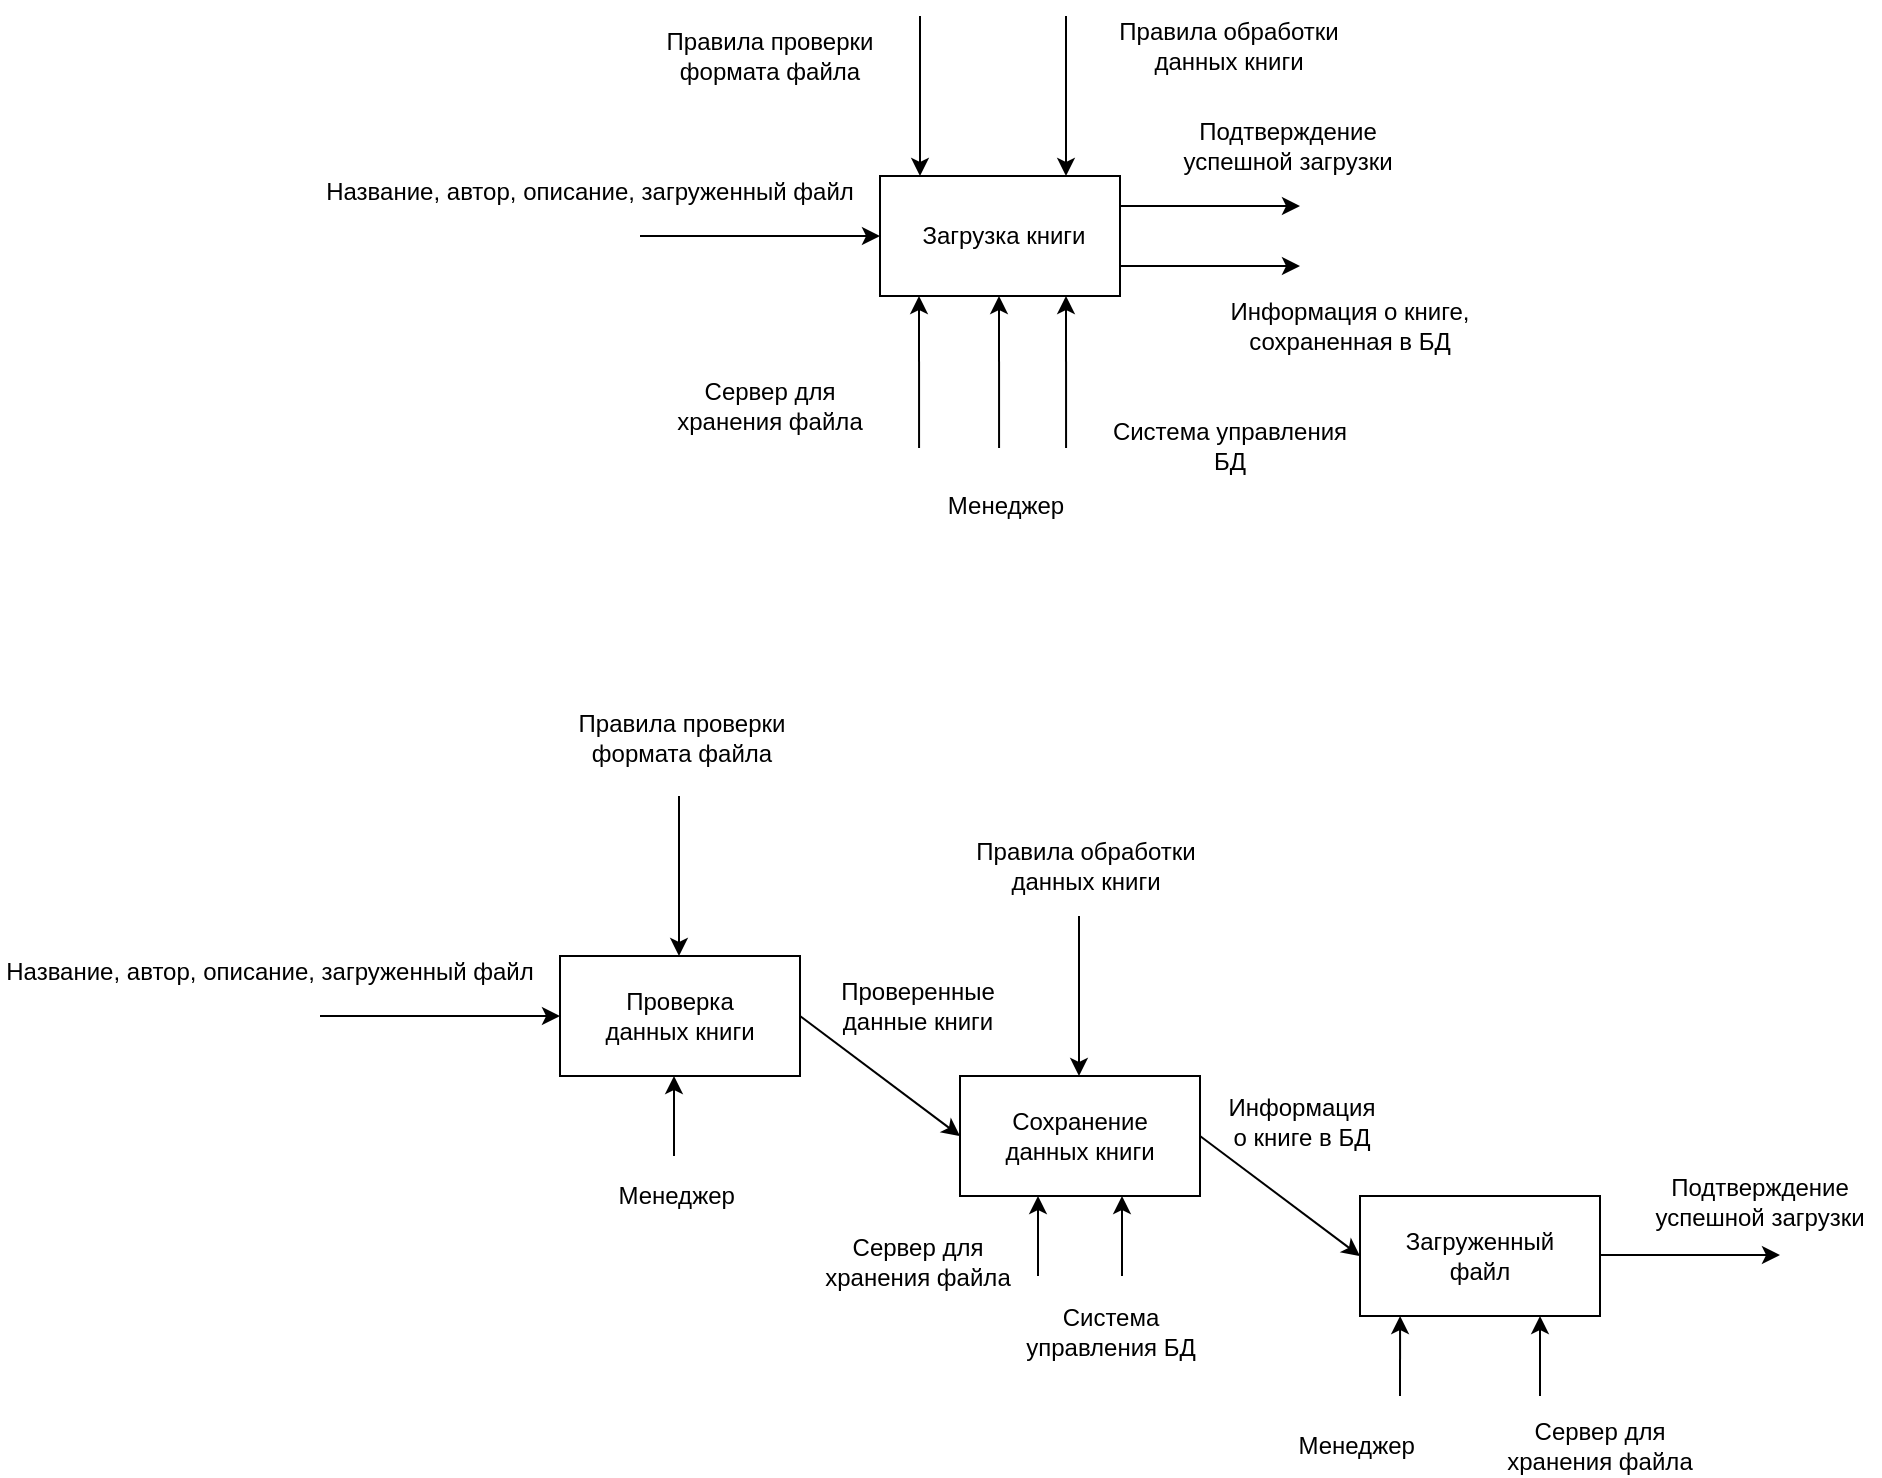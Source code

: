 <mxfile version="24.4.0" type="device">
  <diagram name="Страница — 1" id="PzksP_45azqz7sU4Hmrh">
    <mxGraphModel dx="2261" dy="772" grid="1" gridSize="10" guides="1" tooltips="1" connect="1" arrows="1" fold="1" page="1" pageScale="1" pageWidth="827" pageHeight="1169" math="0" shadow="0">
      <root>
        <mxCell id="0" />
        <mxCell id="1" parent="0" />
        <mxCell id="FOBwEwuGAt_n-QjyHjdJ-1" value="" style="rounded=0;whiteSpace=wrap;html=1;" parent="1" vertex="1">
          <mxGeometry x="320" y="290" width="120" height="60" as="geometry" />
        </mxCell>
        <mxCell id="FOBwEwuGAt_n-QjyHjdJ-3" value="Загрузка книги" style="text;html=1;strokeColor=none;fillColor=none;align=center;verticalAlign=middle;whiteSpace=wrap;rounded=0;" parent="1" vertex="1">
          <mxGeometry x="332" y="305" width="100" height="30" as="geometry" />
        </mxCell>
        <mxCell id="FOBwEwuGAt_n-QjyHjdJ-6" value="" style="endArrow=classic;html=1;rounded=0;entryX=0.5;entryY=0;entryDx=0;entryDy=0;" parent="1" edge="1">
          <mxGeometry width="50" height="50" relative="1" as="geometry">
            <mxPoint x="340" y="210" as="sourcePoint" />
            <mxPoint x="340" y="290" as="targetPoint" />
          </mxGeometry>
        </mxCell>
        <mxCell id="FOBwEwuGAt_n-QjyHjdJ-7" value="Правила проверки формата файла" style="text;html=1;strokeColor=none;fillColor=none;align=center;verticalAlign=middle;whiteSpace=wrap;rounded=0;" parent="1" vertex="1">
          <mxGeometry x="210" y="215" width="110" height="30" as="geometry" />
        </mxCell>
        <mxCell id="FOBwEwuGAt_n-QjyHjdJ-8" value="" style="endArrow=classic;html=1;rounded=0;entryX=0.558;entryY=1.067;entryDx=0;entryDy=0;entryPerimeter=0;" parent="1" edge="1">
          <mxGeometry width="50" height="50" relative="1" as="geometry">
            <mxPoint x="339.54" y="425.98" as="sourcePoint" />
            <mxPoint x="339.5" y="350" as="targetPoint" />
          </mxGeometry>
        </mxCell>
        <mxCell id="FOBwEwuGAt_n-QjyHjdJ-9" value="Сервер для хранения файла" style="text;html=1;strokeColor=none;fillColor=none;align=center;verticalAlign=middle;whiteSpace=wrap;rounded=0;fontStyle=0" parent="1" vertex="1">
          <mxGeometry x="215" y="390" width="100" height="30" as="geometry" />
        </mxCell>
        <mxCell id="FOBwEwuGAt_n-QjyHjdJ-10" value="" style="endArrow=classic;html=1;rounded=0;entryX=0.558;entryY=1.067;entryDx=0;entryDy=0;entryPerimeter=0;" parent="1" edge="1">
          <mxGeometry width="50" height="50" relative="1" as="geometry">
            <mxPoint x="413.04" y="425.98" as="sourcePoint" />
            <mxPoint x="413.0" y="350" as="targetPoint" />
          </mxGeometry>
        </mxCell>
        <mxCell id="FOBwEwuGAt_n-QjyHjdJ-11" value="Система управления БД" style="text;html=1;strokeColor=none;fillColor=none;align=center;verticalAlign=middle;whiteSpace=wrap;rounded=0;fontStyle=0" parent="1" vertex="1">
          <mxGeometry x="432" y="410" width="126" height="30" as="geometry" />
        </mxCell>
        <mxCell id="FOBwEwuGAt_n-QjyHjdJ-14" value="" style="rounded=0;whiteSpace=wrap;html=1;" parent="1" vertex="1">
          <mxGeometry x="160" y="680" width="120" height="60" as="geometry" />
        </mxCell>
        <mxCell id="FOBwEwuGAt_n-QjyHjdJ-15" value="" style="rounded=0;whiteSpace=wrap;html=1;" parent="1" vertex="1">
          <mxGeometry x="360" y="740" width="120" height="60" as="geometry" />
        </mxCell>
        <mxCell id="FOBwEwuGAt_n-QjyHjdJ-16" value="" style="rounded=0;whiteSpace=wrap;html=1;" parent="1" vertex="1">
          <mxGeometry x="560" y="800" width="120" height="60" as="geometry" />
        </mxCell>
        <mxCell id="FOBwEwuGAt_n-QjyHjdJ-19" value="Проверка данных книги" style="text;html=1;strokeColor=none;fillColor=none;align=center;verticalAlign=middle;whiteSpace=wrap;rounded=0;" parent="1" vertex="1">
          <mxGeometry x="180" y="695" width="80" height="30" as="geometry" />
        </mxCell>
        <mxCell id="FOBwEwuGAt_n-QjyHjdJ-20" value="" style="endArrow=classic;html=1;rounded=0;exitX=1;exitY=0.5;exitDx=0;exitDy=0;entryX=0;entryY=0.5;entryDx=0;entryDy=0;" parent="1" source="FOBwEwuGAt_n-QjyHjdJ-14" target="FOBwEwuGAt_n-QjyHjdJ-15" edge="1">
          <mxGeometry width="50" height="50" relative="1" as="geometry">
            <mxPoint x="300" y="740" as="sourcePoint" />
            <mxPoint x="350" y="690" as="targetPoint" />
          </mxGeometry>
        </mxCell>
        <mxCell id="FOBwEwuGAt_n-QjyHjdJ-21" value="" style="endArrow=classic;html=1;rounded=0;exitX=1;exitY=0.5;exitDx=0;exitDy=0;entryX=0;entryY=0.5;entryDx=0;entryDy=0;" parent="1" edge="1">
          <mxGeometry width="50" height="50" relative="1" as="geometry">
            <mxPoint x="480" y="770" as="sourcePoint" />
            <mxPoint x="560" y="830" as="targetPoint" />
          </mxGeometry>
        </mxCell>
        <mxCell id="FOBwEwuGAt_n-QjyHjdJ-24" value="Сохранение данных книги" style="text;html=1;strokeColor=none;fillColor=none;align=center;verticalAlign=middle;whiteSpace=wrap;rounded=0;" parent="1" vertex="1">
          <mxGeometry x="375" y="755" width="90" height="30" as="geometry" />
        </mxCell>
        <mxCell id="FOBwEwuGAt_n-QjyHjdJ-25" value="Загруженный файл" style="text;html=1;strokeColor=none;fillColor=none;align=center;verticalAlign=middle;whiteSpace=wrap;rounded=0;" parent="1" vertex="1">
          <mxGeometry x="590" y="815" width="60" height="30" as="geometry" />
        </mxCell>
        <mxCell id="FOBwEwuGAt_n-QjyHjdJ-38" value="" style="endArrow=classic;html=1;rounded=0;" parent="1" edge="1">
          <mxGeometry width="50" height="50" relative="1" as="geometry">
            <mxPoint x="200" y="320" as="sourcePoint" />
            <mxPoint x="320" y="320" as="targetPoint" />
          </mxGeometry>
        </mxCell>
        <mxCell id="FOBwEwuGAt_n-QjyHjdJ-40" value="&lt;div&gt;Название,&amp;nbsp;&lt;span style=&quot;background-color: initial;&quot;&gt;автор,&amp;nbsp;&lt;/span&gt;&lt;span style=&quot;background-color: initial;&quot;&gt;описание,&amp;nbsp;&lt;/span&gt;&lt;span style=&quot;background-color: initial;&quot;&gt;загруженный файл&lt;/span&gt;&lt;/div&gt;&lt;div&gt;&lt;br&gt;&lt;/div&gt;" style="text;html=1;strokeColor=none;fillColor=none;align=center;verticalAlign=middle;whiteSpace=wrap;rounded=0;" parent="1" vertex="1">
          <mxGeometry x="40" y="290" width="270" height="30" as="geometry" />
        </mxCell>
        <mxCell id="FOBwEwuGAt_n-QjyHjdJ-42" value="" style="endArrow=classic;html=1;rounded=0;" parent="1" edge="1">
          <mxGeometry width="50" height="50" relative="1" as="geometry">
            <mxPoint x="440" y="305" as="sourcePoint" />
            <mxPoint x="530" y="305" as="targetPoint" />
          </mxGeometry>
        </mxCell>
        <mxCell id="FOBwEwuGAt_n-QjyHjdJ-44" value="Подтверждение успешной загрузки" style="text;html=1;strokeColor=none;fillColor=none;align=center;verticalAlign=middle;whiteSpace=wrap;rounded=0;" parent="1" vertex="1">
          <mxGeometry x="469" y="260" width="110" height="30" as="geometry" />
        </mxCell>
        <mxCell id="FOBwEwuGAt_n-QjyHjdJ-55" value="" style="endArrow=classic;html=1;rounded=0;entryX=0.175;entryY=1;entryDx=0;entryDy=0;entryPerimeter=0;" parent="1" edge="1">
          <mxGeometry width="50" height="50" relative="1" as="geometry">
            <mxPoint x="399" y="840" as="sourcePoint" />
            <mxPoint x="399" y="800" as="targetPoint" />
          </mxGeometry>
        </mxCell>
        <mxCell id="FOBwEwuGAt_n-QjyHjdJ-56" value="Сервер для хранения файла" style="text;html=1;strokeColor=none;fillColor=none;align=center;verticalAlign=middle;whiteSpace=wrap;rounded=0;" parent="1" vertex="1">
          <mxGeometry x="290" y="818" width="98" height="30" as="geometry" />
        </mxCell>
        <mxCell id="FOBwEwuGAt_n-QjyHjdJ-57" value="" style="endArrow=classic;html=1;rounded=0;entryX=0.167;entryY=1;entryDx=0;entryDy=0;entryPerimeter=0;" parent="1" target="FOBwEwuGAt_n-QjyHjdJ-16" edge="1">
          <mxGeometry width="50" height="50" relative="1" as="geometry">
            <mxPoint x="580" y="900" as="sourcePoint" />
            <mxPoint x="600" y="950" as="targetPoint" />
          </mxGeometry>
        </mxCell>
        <mxCell id="FOBwEwuGAt_n-QjyHjdJ-58" value="Менеджер&amp;nbsp;" style="text;html=1;strokeColor=none;fillColor=none;align=center;verticalAlign=middle;whiteSpace=wrap;rounded=0;" parent="1" vertex="1">
          <mxGeometry x="530" y="910" width="60" height="30" as="geometry" />
        </mxCell>
        <mxCell id="FOBwEwuGAt_n-QjyHjdJ-59" value="" style="endArrow=classic;html=1;rounded=0;entryX=0.75;entryY=1;entryDx=0;entryDy=0;" parent="1" target="FOBwEwuGAt_n-QjyHjdJ-16" edge="1">
          <mxGeometry width="50" height="50" relative="1" as="geometry">
            <mxPoint x="650" y="900" as="sourcePoint" />
            <mxPoint x="680" y="1020" as="targetPoint" />
          </mxGeometry>
        </mxCell>
        <mxCell id="FOBwEwuGAt_n-QjyHjdJ-60" value="Сервер для хранения файла" style="text;html=1;strokeColor=none;fillColor=none;align=center;verticalAlign=middle;whiteSpace=wrap;rounded=0;" parent="1" vertex="1">
          <mxGeometry x="620" y="910" width="120" height="30" as="geometry" />
        </mxCell>
        <mxCell id="FOBwEwuGAt_n-QjyHjdJ-61" value="" style="endArrow=classic;html=1;rounded=0;entryX=0.75;entryY=1;entryDx=0;entryDy=0;" parent="1" edge="1">
          <mxGeometry width="50" height="50" relative="1" as="geometry">
            <mxPoint x="441" y="840" as="sourcePoint" />
            <mxPoint x="441" y="800" as="targetPoint" />
          </mxGeometry>
        </mxCell>
        <mxCell id="FOBwEwuGAt_n-QjyHjdJ-62" value="Система управления БД" style="text;html=1;strokeColor=none;fillColor=none;align=center;verticalAlign=middle;whiteSpace=wrap;rounded=0;" parent="1" vertex="1">
          <mxGeometry x="390" y="853" width="91" height="30" as="geometry" />
        </mxCell>
        <mxCell id="J_sVBbroZULIogUXOAUy-3" value="" style="endArrow=classic;html=1;rounded=0;" parent="1" edge="1">
          <mxGeometry width="50" height="50" relative="1" as="geometry">
            <mxPoint x="217" y="780" as="sourcePoint" />
            <mxPoint x="217" y="740" as="targetPoint" />
          </mxGeometry>
        </mxCell>
        <mxCell id="J_sVBbroZULIogUXOAUy-5" value="Менеджер&amp;nbsp;" style="text;html=1;strokeColor=none;fillColor=none;align=center;verticalAlign=middle;whiteSpace=wrap;rounded=0;" parent="1" vertex="1">
          <mxGeometry x="190" y="785" width="60" height="30" as="geometry" />
        </mxCell>
        <mxCell id="J_sVBbroZULIogUXOAUy-9" value="Информация о книге в БД" style="text;html=1;strokeColor=none;fillColor=none;align=center;verticalAlign=middle;whiteSpace=wrap;rounded=0;" parent="1" vertex="1">
          <mxGeometry x="492" y="748" width="78" height="30" as="geometry" />
        </mxCell>
        <mxCell id="J_sVBbroZULIogUXOAUy-10" value="Проверенные данные книги" style="text;html=1;strokeColor=none;fillColor=none;align=center;verticalAlign=middle;whiteSpace=wrap;rounded=0;" parent="1" vertex="1">
          <mxGeometry x="304" y="690" width="70" height="30" as="geometry" />
        </mxCell>
        <mxCell id="JS7KlilTBwcQzKzJyyxC-2" value="" style="endArrow=classic;html=1;rounded=0;" parent="1" edge="1">
          <mxGeometry width="50" height="50" relative="1" as="geometry">
            <mxPoint x="440" y="335" as="sourcePoint" />
            <mxPoint x="530" y="335" as="targetPoint" />
          </mxGeometry>
        </mxCell>
        <mxCell id="JS7KlilTBwcQzKzJyyxC-4" value="Информация о книге, сохраненная в БД" style="text;html=1;strokeColor=none;fillColor=none;align=center;verticalAlign=middle;whiteSpace=wrap;rounded=0;" parent="1" vertex="1">
          <mxGeometry x="470" y="350" width="170" height="30" as="geometry" />
        </mxCell>
        <mxCell id="JS7KlilTBwcQzKzJyyxC-6" value="" style="endArrow=classic;html=1;rounded=0;entryX=0.5;entryY=0;entryDx=0;entryDy=0;" parent="1" edge="1">
          <mxGeometry width="50" height="50" relative="1" as="geometry">
            <mxPoint x="413" y="210" as="sourcePoint" />
            <mxPoint x="413" y="290" as="targetPoint" />
          </mxGeometry>
        </mxCell>
        <mxCell id="JS7KlilTBwcQzKzJyyxC-8" value="Правила обработки данных книги   " style="text;html=1;strokeColor=none;fillColor=none;align=center;verticalAlign=middle;whiteSpace=wrap;rounded=0;" parent="1" vertex="1">
          <mxGeometry x="429" y="210" width="131" height="30" as="geometry" />
        </mxCell>
        <mxCell id="JS7KlilTBwcQzKzJyyxC-11" value="" style="endArrow=classic;html=1;rounded=0;entryX=0.5;entryY=0;entryDx=0;entryDy=0;" parent="1" edge="1">
          <mxGeometry width="50" height="50" relative="1" as="geometry">
            <mxPoint x="219.5" y="600" as="sourcePoint" />
            <mxPoint x="219.5" y="680" as="targetPoint" />
          </mxGeometry>
        </mxCell>
        <mxCell id="JS7KlilTBwcQzKzJyyxC-13" value="Правила проверки формата файла" style="text;html=1;strokeColor=none;fillColor=none;align=center;verticalAlign=middle;whiteSpace=wrap;rounded=0;" parent="1" vertex="1">
          <mxGeometry x="166" y="556" width="110" height="30" as="geometry" />
        </mxCell>
        <mxCell id="JS7KlilTBwcQzKzJyyxC-29" value="" style="endArrow=classic;html=1;rounded=0;entryX=0.5;entryY=0;entryDx=0;entryDy=0;" parent="1" edge="1">
          <mxGeometry width="50" height="50" relative="1" as="geometry">
            <mxPoint x="419.5" y="660" as="sourcePoint" />
            <mxPoint x="419.5" y="740" as="targetPoint" />
          </mxGeometry>
        </mxCell>
        <mxCell id="JS7KlilTBwcQzKzJyyxC-31" value="Правила обработки данных книги" style="text;html=1;strokeColor=none;fillColor=none;align=center;verticalAlign=middle;whiteSpace=wrap;rounded=0;" parent="1" vertex="1">
          <mxGeometry x="363" y="620" width="120" height="30" as="geometry" />
        </mxCell>
        <mxCell id="JS7KlilTBwcQzKzJyyxC-39" value="" style="endArrow=classic;html=1;rounded=0;" parent="1" edge="1">
          <mxGeometry width="50" height="50" relative="1" as="geometry">
            <mxPoint x="40" y="710" as="sourcePoint" />
            <mxPoint x="160" y="710" as="targetPoint" />
          </mxGeometry>
        </mxCell>
        <mxCell id="JS7KlilTBwcQzKzJyyxC-40" value="&lt;div&gt;&lt;div&gt;Название, автор, описание, загруженный файл&lt;/div&gt;&lt;/div&gt;&lt;div&gt;&lt;br&gt;&lt;/div&gt;" style="text;html=1;strokeColor=none;fillColor=none;align=center;verticalAlign=middle;whiteSpace=wrap;rounded=0;" parent="1" vertex="1">
          <mxGeometry x="-120" y="680" width="270" height="30" as="geometry" />
        </mxCell>
        <mxCell id="JS7KlilTBwcQzKzJyyxC-43" value="" style="endArrow=classic;html=1;rounded=0;" parent="1" edge="1">
          <mxGeometry width="50" height="50" relative="1" as="geometry">
            <mxPoint x="680" y="829.5" as="sourcePoint" />
            <mxPoint x="770" y="829.5" as="targetPoint" />
          </mxGeometry>
        </mxCell>
        <mxCell id="JS7KlilTBwcQzKzJyyxC-45" value="Подтверждение успешной загрузки" style="text;html=1;strokeColor=none;fillColor=none;align=center;verticalAlign=middle;whiteSpace=wrap;rounded=0;" parent="1" vertex="1">
          <mxGeometry x="700" y="788" width="120" height="30" as="geometry" />
        </mxCell>
        <mxCell id="E3bmPt9cbzDEgwOaSVhY-1" value="" style="endArrow=classic;html=1;rounded=0;entryX=0.558;entryY=1.067;entryDx=0;entryDy=0;entryPerimeter=0;" edge="1" parent="1">
          <mxGeometry width="50" height="50" relative="1" as="geometry">
            <mxPoint x="379.54" y="425.98" as="sourcePoint" />
            <mxPoint x="379.5" y="350" as="targetPoint" />
          </mxGeometry>
        </mxCell>
        <mxCell id="E3bmPt9cbzDEgwOaSVhY-2" value="Менеджер" style="text;html=1;strokeColor=none;fillColor=none;align=center;verticalAlign=middle;whiteSpace=wrap;rounded=0;fontStyle=0" vertex="1" parent="1">
          <mxGeometry x="320" y="440" width="126" height="30" as="geometry" />
        </mxCell>
      </root>
    </mxGraphModel>
  </diagram>
</mxfile>
